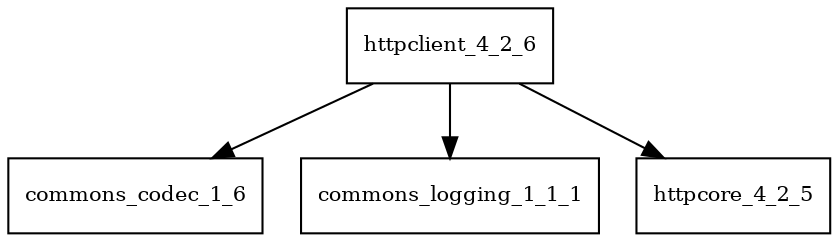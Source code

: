 digraph httpclient_4_2_6_dependencies {
  node [shape = box, fontsize=10.0];
  httpclient_4_2_6 -> commons_codec_1_6;
  httpclient_4_2_6 -> commons_logging_1_1_1;
  httpclient_4_2_6 -> httpcore_4_2_5;
}
